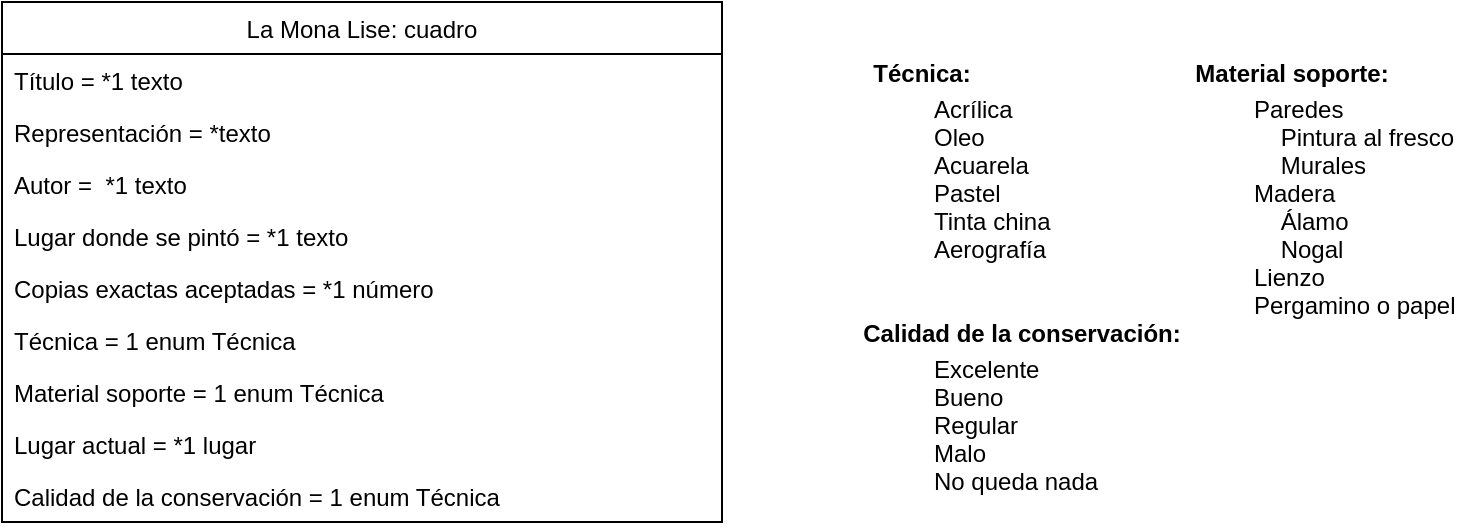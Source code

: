 <mxfile>
    <diagram id="n_r5ha_C7UC7CGJL0F71" name="Page-1">
        <mxGraphModel dx="894" dy="668" grid="1" gridSize="10" guides="1" tooltips="1" connect="1" arrows="1" fold="1" page="1" pageScale="1" pageWidth="850" pageHeight="1100" math="0" shadow="0">
            <root>
                <mxCell id="0"/>
                <mxCell id="1" parent="0"/>
                <mxCell id="2" value="La Mona Lise: cuadro" style="swimlane;fontStyle=0;childLayout=stackLayout;horizontal=1;startSize=26;fillColor=none;horizontalStack=0;resizeParent=1;resizeParentMax=0;resizeLast=0;collapsible=1;marginBottom=0;" vertex="1" parent="1">
                    <mxGeometry x="100" y="70" width="360" height="260" as="geometry"/>
                </mxCell>
                <mxCell id="3" value="Título = *1 texto" style="text;strokeColor=none;fillColor=none;align=left;verticalAlign=top;spacingLeft=4;spacingRight=4;overflow=hidden;rotatable=0;points=[[0,0.5],[1,0.5]];portConstraint=eastwest;" vertex="1" parent="2">
                    <mxGeometry y="26" width="360" height="26" as="geometry"/>
                </mxCell>
                <mxCell id="4" value="Representación = *texto" style="text;strokeColor=none;fillColor=none;align=left;verticalAlign=top;spacingLeft=4;spacingRight=4;overflow=hidden;rotatable=0;points=[[0,0.5],[1,0.5]];portConstraint=eastwest;" vertex="1" parent="2">
                    <mxGeometry y="52" width="360" height="26" as="geometry"/>
                </mxCell>
                <mxCell id="5" value="Autor =  *1 texto" style="text;strokeColor=none;fillColor=none;align=left;verticalAlign=top;spacingLeft=4;spacingRight=4;overflow=hidden;rotatable=0;points=[[0,0.5],[1,0.5]];portConstraint=eastwest;" vertex="1" parent="2">
                    <mxGeometry y="78" width="360" height="26" as="geometry"/>
                </mxCell>
                <mxCell id="10" value="Lugar donde se pintó = *1 texto" style="text;strokeColor=none;fillColor=none;align=left;verticalAlign=top;spacingLeft=4;spacingRight=4;overflow=hidden;rotatable=0;points=[[0,0.5],[1,0.5]];portConstraint=eastwest;" vertex="1" parent="2">
                    <mxGeometry y="104" width="360" height="26" as="geometry"/>
                </mxCell>
                <mxCell id="11" value="Copias exactas aceptadas = *1 número" style="text;strokeColor=none;fillColor=none;align=left;verticalAlign=top;spacingLeft=4;spacingRight=4;overflow=hidden;rotatable=0;points=[[0,0.5],[1,0.5]];portConstraint=eastwest;" vertex="1" parent="2">
                    <mxGeometry y="130" width="360" height="26" as="geometry"/>
                </mxCell>
                <mxCell id="12" value="Técnica = 1 enum Técnica" style="text;strokeColor=none;fillColor=none;align=left;verticalAlign=top;spacingLeft=4;spacingRight=4;overflow=hidden;rotatable=0;points=[[0,0.5],[1,0.5]];portConstraint=eastwest;" vertex="1" parent="2">
                    <mxGeometry y="156" width="360" height="26" as="geometry"/>
                </mxCell>
                <mxCell id="13" value="Material soporte = 1 enum Técnica" style="text;strokeColor=none;fillColor=none;align=left;verticalAlign=top;spacingLeft=4;spacingRight=4;overflow=hidden;rotatable=0;points=[[0,0.5],[1,0.5]];portConstraint=eastwest;" vertex="1" parent="2">
                    <mxGeometry y="182" width="360" height="26" as="geometry"/>
                </mxCell>
                <mxCell id="14" value="Lugar actual = *1 lugar" style="text;strokeColor=none;fillColor=none;align=left;verticalAlign=top;spacingLeft=4;spacingRight=4;overflow=hidden;rotatable=0;points=[[0,0.5],[1,0.5]];portConstraint=eastwest;" vertex="1" parent="2">
                    <mxGeometry y="208" width="360" height="26" as="geometry"/>
                </mxCell>
                <mxCell id="15" value="Calidad de la conservación = 1 enum Técnica&#10; " style="text;strokeColor=none;fillColor=none;align=left;verticalAlign=top;spacingLeft=4;spacingRight=4;overflow=hidden;rotatable=0;points=[[0,0.5],[1,0.5]];portConstraint=eastwest;" vertex="1" parent="2">
                    <mxGeometry y="234" width="360" height="26" as="geometry"/>
                </mxCell>
                <mxCell id="16" value="Acrílica&#10;Oleo&#10;Acuarela&#10;Pastel&#10;Tinta china&#10;Aerografía&#10;" style="text;strokeColor=none;fillColor=none;align=left;verticalAlign=top;spacingLeft=4;spacingRight=4;overflow=hidden;rotatable=0;points=[[0,0.5],[1,0.5]];portConstraint=eastwest;" vertex="1" parent="1">
                    <mxGeometry x="560" y="110" width="100" height="100" as="geometry"/>
                </mxCell>
                <mxCell id="17" value="Técnica:" style="text;align=center;fontStyle=1;verticalAlign=middle;spacingLeft=3;spacingRight=3;strokeColor=none;rotatable=0;points=[[0,0.5],[1,0.5]];portConstraint=eastwest;" vertex="1" parent="1">
                    <mxGeometry x="520" y="90" width="80" height="30" as="geometry"/>
                </mxCell>
                <mxCell id="20" value="Material soporte:" style="text;align=center;fontStyle=1;verticalAlign=middle;spacingLeft=3;spacingRight=3;strokeColor=none;rotatable=0;points=[[0,0.5],[1,0.5]];portConstraint=eastwest;" vertex="1" parent="1">
                    <mxGeometry x="680" y="90" width="130" height="30" as="geometry"/>
                </mxCell>
                <mxCell id="21" value="Paredes &#10;    Pintura al fresco&#10;    Murales&#10;Madera&#10;    Álamo&#10;    Nogal&#10;Lienzo&#10;Pergamino o papel&#10;" style="text;strokeColor=none;fillColor=none;align=left;verticalAlign=top;spacingLeft=4;spacingRight=4;overflow=hidden;rotatable=0;points=[[0,0.5],[1,0.5]];portConstraint=eastwest;" vertex="1" parent="1">
                    <mxGeometry x="720" y="110" width="120" height="130" as="geometry"/>
                </mxCell>
                <mxCell id="22" value="Calidad de la conservación:" style="text;align=center;fontStyle=1;verticalAlign=middle;spacingLeft=3;spacingRight=3;strokeColor=none;rotatable=0;points=[[0,0.5],[1,0.5]];portConstraint=eastwest;" vertex="1" parent="1">
                    <mxGeometry x="515" y="220" width="190" height="30" as="geometry"/>
                </mxCell>
                <mxCell id="23" value="Excelente&#10;Bueno&#10;Regular&#10;Malo&#10;No queda nada " style="text;strokeColor=none;fillColor=none;align=left;verticalAlign=top;spacingLeft=4;spacingRight=4;overflow=hidden;rotatable=0;points=[[0,0.5],[1,0.5]];portConstraint=eastwest;" vertex="1" parent="1">
                    <mxGeometry x="560" y="240" width="100" height="80" as="geometry"/>
                </mxCell>
            </root>
        </mxGraphModel>
    </diagram>
</mxfile>